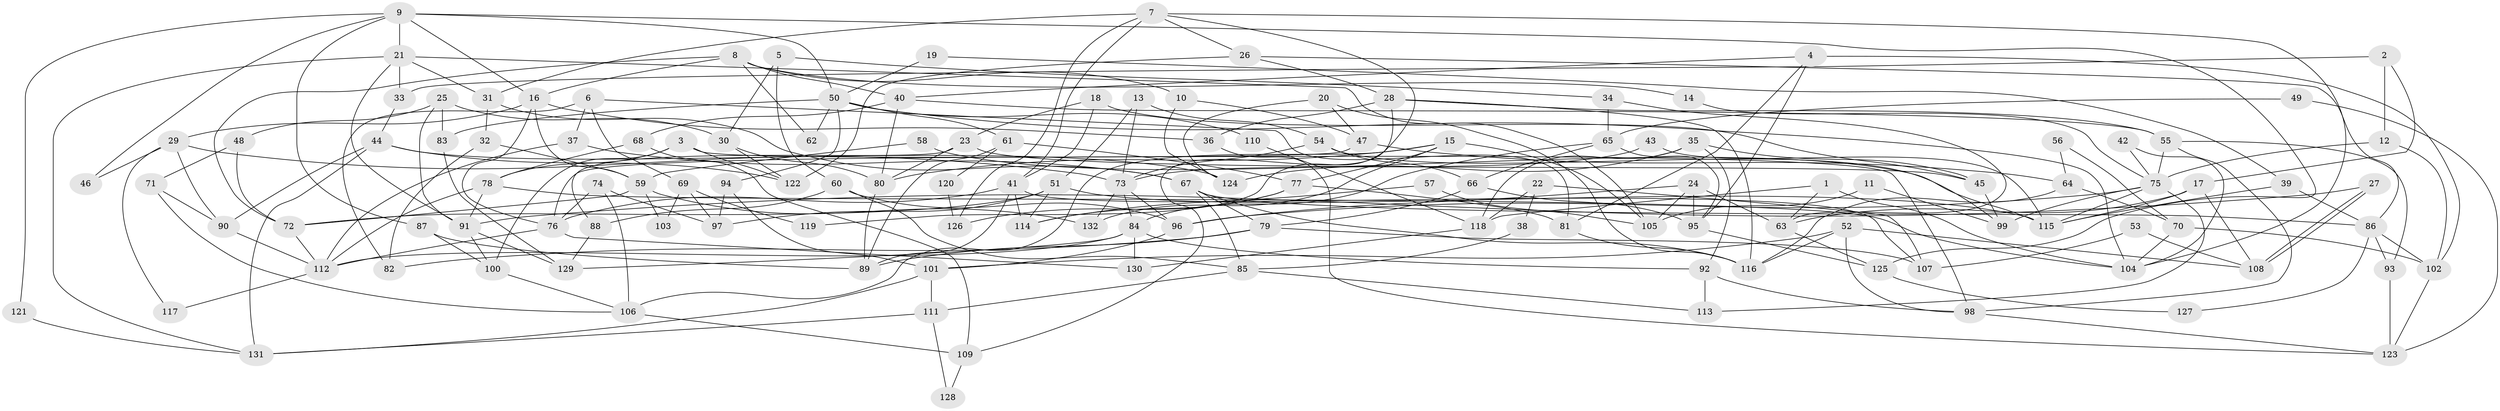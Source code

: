 // Generated by graph-tools (version 1.1) at 2025/50/03/09/25 03:50:03]
// undirected, 132 vertices, 264 edges
graph export_dot {
graph [start="1"]
  node [color=gray90,style=filled];
  1;
  2;
  3;
  4;
  5;
  6;
  7;
  8;
  9;
  10;
  11;
  12;
  13;
  14;
  15;
  16;
  17;
  18;
  19;
  20;
  21;
  22;
  23;
  24;
  25;
  26;
  27;
  28;
  29;
  30;
  31;
  32;
  33;
  34;
  35;
  36;
  37;
  38;
  39;
  40;
  41;
  42;
  43;
  44;
  45;
  46;
  47;
  48;
  49;
  50;
  51;
  52;
  53;
  54;
  55;
  56;
  57;
  58;
  59;
  60;
  61;
  62;
  63;
  64;
  65;
  66;
  67;
  68;
  69;
  70;
  71;
  72;
  73;
  74;
  75;
  76;
  77;
  78;
  79;
  80;
  81;
  82;
  83;
  84;
  85;
  86;
  87;
  88;
  89;
  90;
  91;
  92;
  93;
  94;
  95;
  96;
  97;
  98;
  99;
  100;
  101;
  102;
  103;
  104;
  105;
  106;
  107;
  108;
  109;
  110;
  111;
  112;
  113;
  114;
  115;
  116;
  117;
  118;
  119;
  120;
  121;
  122;
  123;
  124;
  125;
  126;
  127;
  128;
  129;
  130;
  131;
  132;
  1 -- 63;
  1 -- 104;
  1 -- 118;
  2 -- 12;
  2 -- 33;
  2 -- 17;
  3 -- 78;
  3 -- 98;
  3 -- 100;
  3 -- 122;
  4 -- 81;
  4 -- 40;
  4 -- 95;
  4 -- 102;
  5 -- 34;
  5 -- 30;
  5 -- 60;
  6 -- 82;
  6 -- 81;
  6 -- 37;
  6 -- 69;
  7 -- 26;
  7 -- 31;
  7 -- 41;
  7 -- 104;
  7 -- 119;
  7 -- 126;
  8 -- 40;
  8 -- 72;
  8 -- 10;
  8 -- 14;
  8 -- 16;
  8 -- 62;
  9 -- 21;
  9 -- 16;
  9 -- 46;
  9 -- 50;
  9 -- 87;
  9 -- 121;
  9 -- 125;
  10 -- 47;
  10 -- 124;
  11 -- 105;
  11 -- 99;
  12 -- 75;
  12 -- 102;
  13 -- 51;
  13 -- 73;
  13 -- 54;
  14 -- 75;
  15 -- 132;
  15 -- 80;
  15 -- 77;
  15 -- 105;
  15 -- 106;
  16 -- 36;
  16 -- 29;
  16 -- 59;
  16 -- 76;
  17 -- 115;
  17 -- 63;
  17 -- 108;
  18 -- 23;
  18 -- 41;
  18 -- 45;
  19 -- 39;
  19 -- 50;
  20 -- 116;
  20 -- 124;
  20 -- 47;
  21 -- 131;
  21 -- 91;
  21 -- 31;
  21 -- 33;
  21 -- 105;
  22 -- 118;
  22 -- 107;
  22 -- 38;
  23 -- 45;
  23 -- 88;
  23 -- 80;
  24 -- 63;
  24 -- 105;
  24 -- 95;
  24 -- 96;
  25 -- 30;
  25 -- 91;
  25 -- 48;
  25 -- 83;
  26 -- 122;
  26 -- 28;
  26 -- 86;
  27 -- 91;
  27 -- 108;
  27 -- 108;
  28 -- 109;
  28 -- 55;
  28 -- 36;
  28 -- 116;
  29 -- 90;
  29 -- 46;
  29 -- 73;
  29 -- 117;
  30 -- 122;
  30 -- 80;
  31 -- 67;
  31 -- 32;
  32 -- 59;
  32 -- 82;
  33 -- 44;
  34 -- 65;
  34 -- 63;
  35 -- 118;
  35 -- 45;
  35 -- 92;
  35 -- 124;
  36 -- 123;
  37 -- 112;
  37 -- 67;
  38 -- 85;
  39 -- 86;
  39 -- 115;
  40 -- 80;
  40 -- 55;
  40 -- 68;
  41 -- 76;
  41 -- 89;
  41 -- 107;
  41 -- 114;
  42 -- 104;
  42 -- 75;
  43 -- 73;
  43 -- 115;
  44 -- 124;
  44 -- 131;
  44 -- 90;
  44 -- 122;
  45 -- 99;
  47 -- 64;
  47 -- 76;
  48 -- 72;
  48 -- 71;
  49 -- 123;
  49 -- 65;
  50 -- 83;
  50 -- 61;
  50 -- 62;
  50 -- 94;
  50 -- 104;
  50 -- 110;
  51 -- 114;
  51 -- 97;
  51 -- 72;
  51 -- 115;
  52 -- 116;
  52 -- 108;
  52 -- 98;
  52 -- 101;
  53 -- 107;
  53 -- 108;
  54 -- 73;
  54 -- 66;
  54 -- 99;
  55 -- 98;
  55 -- 93;
  55 -- 75;
  56 -- 64;
  56 -- 70;
  57 -- 105;
  57 -- 114;
  58 -- 59;
  58 -- 115;
  59 -- 72;
  59 -- 103;
  59 -- 132;
  60 -- 85;
  60 -- 88;
  60 -- 96;
  61 -- 89;
  61 -- 77;
  61 -- 120;
  63 -- 125;
  64 -- 116;
  64 -- 70;
  65 -- 95;
  65 -- 66;
  65 -- 84;
  66 -- 95;
  66 -- 79;
  67 -- 79;
  67 -- 85;
  67 -- 86;
  67 -- 116;
  68 -- 78;
  68 -- 109;
  69 -- 97;
  69 -- 103;
  69 -- 119;
  70 -- 104;
  70 -- 102;
  71 -- 90;
  71 -- 106;
  72 -- 112;
  73 -- 96;
  73 -- 84;
  73 -- 132;
  74 -- 76;
  74 -- 106;
  74 -- 97;
  75 -- 96;
  75 -- 99;
  75 -- 113;
  75 -- 115;
  76 -- 112;
  76 -- 130;
  77 -- 81;
  77 -- 114;
  77 -- 126;
  78 -- 104;
  78 -- 112;
  78 -- 91;
  79 -- 89;
  79 -- 82;
  79 -- 107;
  80 -- 89;
  81 -- 116;
  83 -- 129;
  84 -- 92;
  84 -- 112;
  84 -- 129;
  84 -- 130;
  85 -- 113;
  85 -- 111;
  86 -- 93;
  86 -- 102;
  86 -- 127;
  87 -- 100;
  87 -- 89;
  88 -- 129;
  90 -- 112;
  91 -- 100;
  91 -- 129;
  92 -- 98;
  92 -- 113;
  93 -- 123;
  94 -- 101;
  94 -- 97;
  95 -- 125;
  96 -- 101;
  98 -- 123;
  100 -- 106;
  101 -- 111;
  101 -- 131;
  102 -- 123;
  106 -- 109;
  109 -- 128;
  110 -- 118;
  111 -- 128;
  111 -- 131;
  112 -- 117;
  118 -- 130;
  120 -- 126;
  121 -- 131;
  125 -- 127;
}
